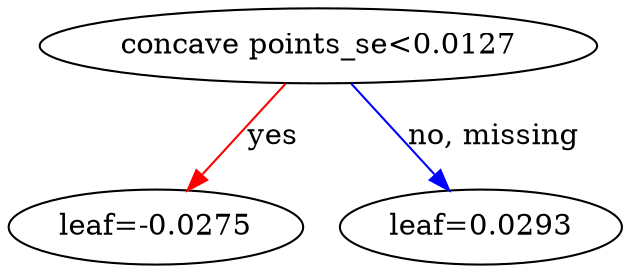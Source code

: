 digraph {
    graph [ rankdir=TB ]
    graph [ rankdir="UD" ]

    0 [ label="concave points_se<0.0127" ]
    0 -> 1 [label="yes" color="#FF0000"]
    0 -> 2 [label="no, missing" color="#0000FF"]

    1 [ label="leaf=-0.0275" ]

    2 [ label="leaf=0.0293" ]
}
